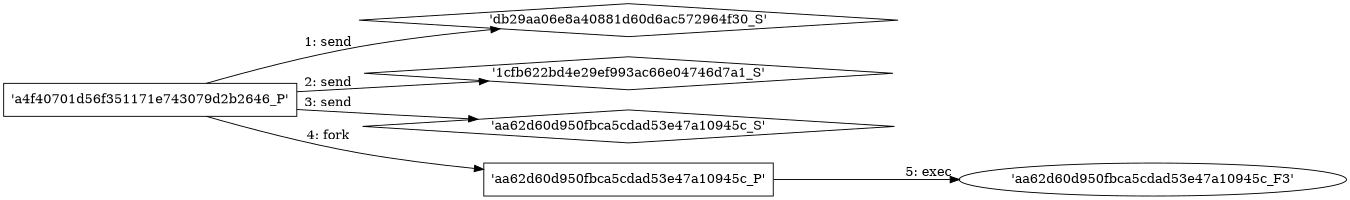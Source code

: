 digraph "D:\Learning\Paper\apt\基于CTI的攻击预警\Dataset\攻击图\ASGfromALLCTI\Vulnerability Spotlight TALOS-2018-0523-24 - Multiple Vulnerabilities in Pixars Renderman application.dot" {
rankdir="LR"
size="9"
fixedsize="false"
splines="true"
nodesep=0.3
ranksep=0
fontsize=10
overlap="scalexy"
engine= "neato"
	"'db29aa06e8a40881d60d6ac572964f30_S'" [node_type=Socket shape=diamond]
	"'a4f40701d56f351171e743079d2b2646_P'" [node_type=Process shape=box]
	"'a4f40701d56f351171e743079d2b2646_P'" -> "'db29aa06e8a40881d60d6ac572964f30_S'" [label="1: send"]
	"'1cfb622bd4e29ef993ac66e04746d7a1_S'" [node_type=Socket shape=diamond]
	"'a4f40701d56f351171e743079d2b2646_P'" [node_type=Process shape=box]
	"'a4f40701d56f351171e743079d2b2646_P'" -> "'1cfb622bd4e29ef993ac66e04746d7a1_S'" [label="2: send"]
	"'aa62d60d950fbca5cdad53e47a10945c_S'" [node_type=Socket shape=diamond]
	"'a4f40701d56f351171e743079d2b2646_P'" [node_type=Process shape=box]
	"'a4f40701d56f351171e743079d2b2646_P'" -> "'aa62d60d950fbca5cdad53e47a10945c_S'" [label="3: send"]
	"'a4f40701d56f351171e743079d2b2646_P'" [node_type=Process shape=box]
	"'aa62d60d950fbca5cdad53e47a10945c_P'" [node_type=Process shape=box]
	"'a4f40701d56f351171e743079d2b2646_P'" -> "'aa62d60d950fbca5cdad53e47a10945c_P'" [label="4: fork"]
	"'aa62d60d950fbca5cdad53e47a10945c_P'" [node_type=Process shape=box]
	"'aa62d60d950fbca5cdad53e47a10945c_F3'" [node_type=File shape=ellipse]
	"'aa62d60d950fbca5cdad53e47a10945c_P'" -> "'aa62d60d950fbca5cdad53e47a10945c_F3'" [label="5: exec"]
}
